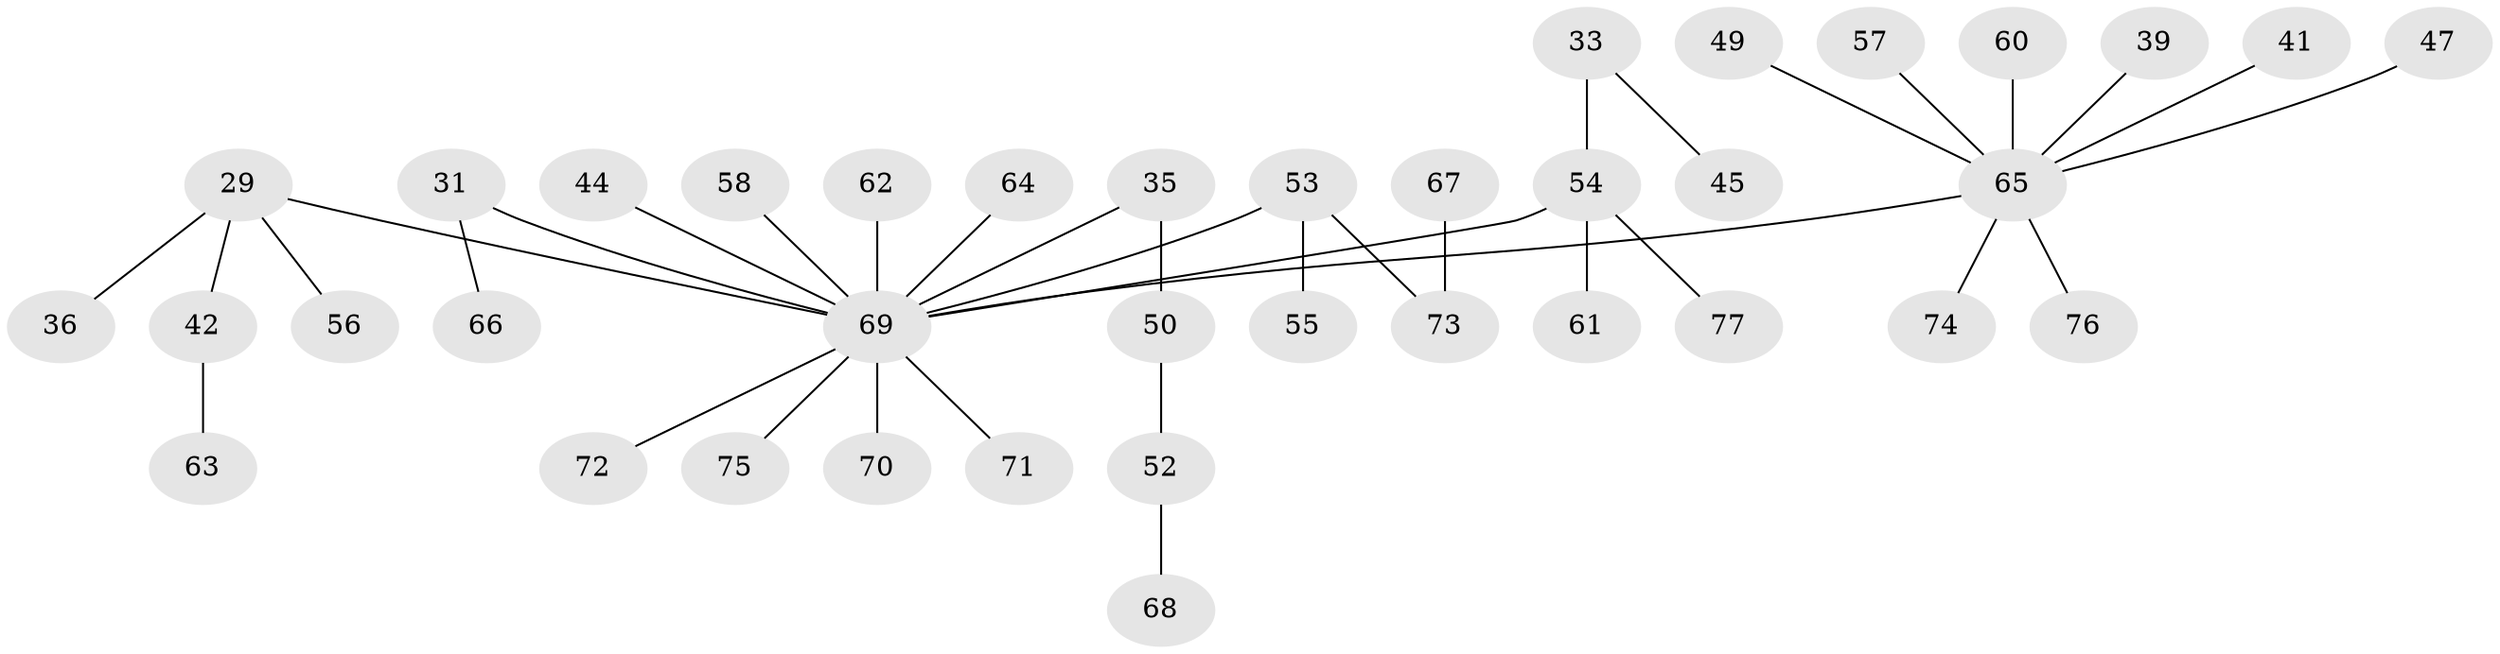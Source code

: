 // original degree distribution, {1: 0.5454545454545454, 5: 0.06493506493506493, 7: 0.012987012987012988, 3: 0.1038961038961039, 2: 0.19480519480519481, 4: 0.07792207792207792}
// Generated by graph-tools (version 1.1) at 2025/52/03/09/25 04:52:59]
// undirected, 38 vertices, 37 edges
graph export_dot {
graph [start="1"]
  node [color=gray90,style=filled];
  29;
  31;
  33 [super="+30"];
  35;
  36;
  39;
  41;
  42;
  44;
  45;
  47;
  49;
  50;
  52;
  53 [super="+12+25"];
  54 [super="+7+9+24"];
  55;
  56;
  57;
  58;
  60;
  61;
  62;
  63;
  64;
  65 [super="+3+27+8+46+23"];
  66;
  67;
  68;
  69 [super="+15+38+40+59+37+43+48"];
  70;
  71;
  72;
  73 [super="+51"];
  74;
  75;
  76;
  77;
  29 -- 36;
  29 -- 42;
  29 -- 56;
  29 -- 69;
  31 -- 66;
  31 -- 69;
  33 -- 45;
  33 -- 54;
  35 -- 50;
  35 -- 69;
  39 -- 65;
  41 -- 65;
  42 -- 63;
  44 -- 69;
  47 -- 65;
  49 -- 65;
  50 -- 52;
  52 -- 68;
  53 -- 55;
  53 -- 73;
  53 -- 69;
  54 -- 77;
  54 -- 61;
  54 -- 69;
  57 -- 65;
  58 -- 69;
  60 -- 65;
  62 -- 69;
  64 -- 69;
  65 -- 76;
  65 -- 74;
  65 -- 69;
  67 -- 73;
  69 -- 70;
  69 -- 71;
  69 -- 75;
  69 -- 72;
}
